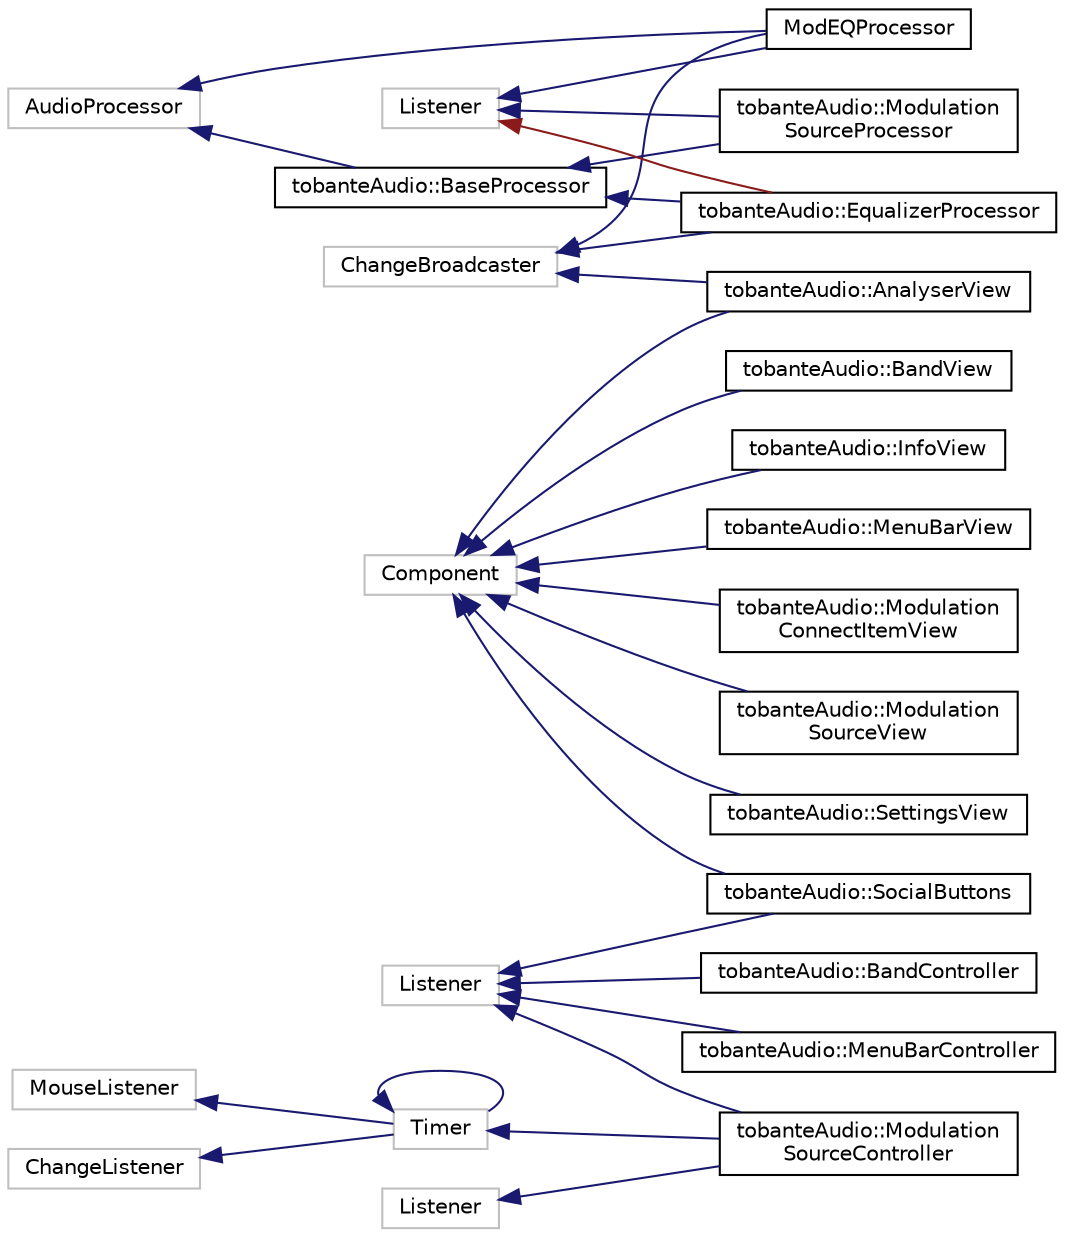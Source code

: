 digraph "Graphical Class Hierarchy"
{
  edge [fontname="Helvetica",fontsize="10",labelfontname="Helvetica",labelfontsize="10"];
  node [fontname="Helvetica",fontsize="10",shape=record];
  rankdir="LR";
  Node41 [label="AudioProcessor",height=0.2,width=0.4,color="grey75", fillcolor="white", style="filled"];
  Node41 -> Node14 [dir="back",color="midnightblue",fontsize="10",style="solid",fontname="Helvetica"];
  Node14 [label="ModEQProcessor",height=0.2,width=0.4,color="black", fillcolor="white", style="filled",URL="$classModEQProcessor.html",tooltip="Entry point for processor thread. Inherites from juce::AudioProcessor. "];
  Node41 -> Node42 [dir="back",color="midnightblue",fontsize="10",style="solid",fontname="Helvetica"];
  Node42 [label="tobanteAudio::BaseProcessor",height=0.2,width=0.4,color="black", fillcolor="white", style="filled",URL="$classtobanteAudio_1_1BaseProcessor.html",tooltip="Base class for all processors. "];
  Node42 -> Node15 [dir="back",color="midnightblue",fontsize="10",style="solid",fontname="Helvetica"];
  Node15 [label="tobanteAudio::EqualizerProcessor",height=0.2,width=0.4,color="black", fillcolor="white", style="filled",URL="$classtobanteAudio_1_1EqualizerProcessor.html",tooltip="Main processor class for modEQ. Holds 6 JUCE dsp filters in a ProcessorChain. "];
  Node42 -> Node16 [dir="back",color="midnightblue",fontsize="10",style="solid",fontname="Helvetica"];
  Node16 [label="tobanteAudio::Modulation\lSourceProcessor",height=0.2,width=0.4,color="black", fillcolor="white", style="filled",URL="$classtobanteAudio_1_1ModulationSourceProcessor.html",tooltip="Processor class for a modulation source. Holds a dsp::Oscillator<float>. "];
  Node36 [label="ChangeBroadcaster",height=0.2,width=0.4,color="grey75", fillcolor="white", style="filled"];
  Node36 -> Node14 [dir="back",color="midnightblue",fontsize="10",style="solid",fontname="Helvetica"];
  Node36 -> Node28 [dir="back",color="midnightblue",fontsize="10",style="solid",fontname="Helvetica"];
  Node28 [label="tobanteAudio::AnalyserView",height=0.2,width=0.4,color="black", fillcolor="white", style="filled",URL="$classtobanteAudio_1_1AnalyserView.html",tooltip="Component for the spectrum analyser. "];
  Node36 -> Node15 [dir="back",color="midnightblue",fontsize="10",style="solid",fontname="Helvetica"];
  Node35 [label="ChangeListener",height=0.2,width=0.4,color="grey75", fillcolor="white", style="filled"];
  Node35 -> Node0 [dir="back",color="midnightblue",fontsize="10",style="solid",fontname="Helvetica"];
  Node0 [label="tobanteAudio::AnalyserController",height=0.2,width=0.4,color="black", fillcolor="white", style="filled",URL="$classtobanteAudio_1_1AnalyserController.html",tooltip="Controller for the AnalyserView component. "];
  Node27 [label="Component",height=0.2,width=0.4,color="grey75", fillcolor="white", style="filled"];
  Node27 -> Node28 [dir="back",color="midnightblue",fontsize="10",style="solid",fontname="Helvetica"];
  Node27 -> Node29 [dir="back",color="midnightblue",fontsize="10",style="solid",fontname="Helvetica"];
  Node29 [label="tobanteAudio::BandView",height=0.2,width=0.4,color="black", fillcolor="white", style="filled",URL="$classtobanteAudio_1_1BandView.html",tooltip="View of a single filter band. "];
  Node27 -> Node30 [dir="back",color="midnightblue",fontsize="10",style="solid",fontname="Helvetica"];
  Node30 [label="tobanteAudio::InfoView",height=0.2,width=0.4,color="black", fillcolor="white", style="filled",URL="$classtobanteAudio_1_1InfoView.html",tooltip="The info page view component. "];
  Node27 -> Node31 [dir="back",color="midnightblue",fontsize="10",style="solid",fontname="Helvetica"];
  Node31 [label="tobanteAudio::MenuBarView",height=0.2,width=0.4,color="black", fillcolor="white", style="filled",URL="$classtobanteAudio_1_1MenuBarView.html",tooltip="Component contains all menu bar svg icon buttons. "];
  Node27 -> Node32 [dir="back",color="midnightblue",fontsize="10",style="solid",fontname="Helvetica"];
  Node32 [label="tobanteAudio::Modulation\lConnectItemView",height=0.2,width=0.4,color="black", fillcolor="white", style="filled",URL="$classtobanteAudio_1_1ModulationConnectItemView.html",tooltip="Component for connecting a modulation source to destination. "];
  Node27 -> Node33 [dir="back",color="midnightblue",fontsize="10",style="solid",fontname="Helvetica"];
  Node33 [label="tobanteAudio::Modulation\lSourceView",height=0.2,width=0.4,color="black", fillcolor="white", style="filled",URL="$classtobanteAudio_1_1ModulationSourceView.html",tooltip="View for a ModulationSourceProcessor & ModulationSourceController. "];
  Node27 -> Node34 [dir="back",color="midnightblue",fontsize="10",style="solid",fontname="Helvetica"];
  Node34 [label="tobanteAudio::SettingsView",height=0.2,width=0.4,color="black", fillcolor="white", style="filled",URL="$classtobanteAudio_1_1SettingsView.html",tooltip="The settings page view component. "];
  Node27 -> Node20 [dir="back",color="midnightblue",fontsize="10",style="solid",fontname="Helvetica"];
  Node20 [label="tobanteAudio::SocialButtons",height=0.2,width=0.4,color="black", fillcolor="white", style="filled",URL="$classtobanteAudio_1_1SocialButtons.html",tooltip="Group of image buttons with links to tobanteAudio social media pages. "];
  Node17 [label="Listener",height=0.2,width=0.4,color="grey75", fillcolor="white", style="filled"];
  Node17 -> Node18 [dir="back",color="midnightblue",fontsize="10",style="solid",fontname="Helvetica"];
  Node18 [label="tobanteAudio::BandController",height=0.2,width=0.4,color="black", fillcolor="white", style="filled",URL="$classtobanteAudio_1_1BandController.html",tooltip="Controller for the BandView component. "];
  Node17 -> Node19 [dir="back",color="midnightblue",fontsize="10",style="solid",fontname="Helvetica"];
  Node19 [label="tobanteAudio::MenuBarController",height=0.2,width=0.4,color="black", fillcolor="white", style="filled",URL="$classtobanteAudio_1_1MenuBarController.html",tooltip="Controller for the MenuBarView component. "];
  Node17 -> Node2 [dir="back",color="midnightblue",fontsize="10",style="solid",fontname="Helvetica"];
  Node2 [label="tobanteAudio::Modulation\lSourceController",height=0.2,width=0.4,color="black", fillcolor="white", style="filled",URL="$classtobanteAudio_1_1ModulationSourceController.html",tooltip="Controller for the ModulationSourceView component. "];
  Node17 -> Node20 [dir="back",color="midnightblue",fontsize="10",style="solid",fontname="Helvetica"];
  Node13 [label="Listener",height=0.2,width=0.4,color="grey75", fillcolor="white", style="filled"];
  Node13 -> Node14 [dir="back",color="midnightblue",fontsize="10",style="solid",fontname="Helvetica"];
  Node13 -> Node15 [dir="back",color="firebrick4",fontsize="10",style="solid",fontname="Helvetica"];
  Node13 -> Node16 [dir="back",color="midnightblue",fontsize="10",style="solid",fontname="Helvetica"];
  Node12 [label="Listener",height=0.2,width=0.4,color="grey75", fillcolor="white", style="filled"];
  Node12 -> Node2 [dir="back",color="midnightblue",fontsize="10",style="solid",fontname="Helvetica"];
  Node9 [label="MouseListener",height=0.2,width=0.4,color="grey75", fillcolor="white", style="filled"];
  Node9 -> Node0 [dir="back",color="midnightblue",fontsize="10",style="solid",fontname="Helvetica"];
  Node0 [label="Timer",height=0.2,width=0.4,color="grey75", fillcolor="white", style="filled"];
  Node0 -> Node0 [dir="back",color="midnightblue",fontsize="10",style="solid",fontname="Helvetica"];
  Node0 -> Node2 [dir="back",color="midnightblue",fontsize="10",style="solid",fontname="Helvetica"];
}
